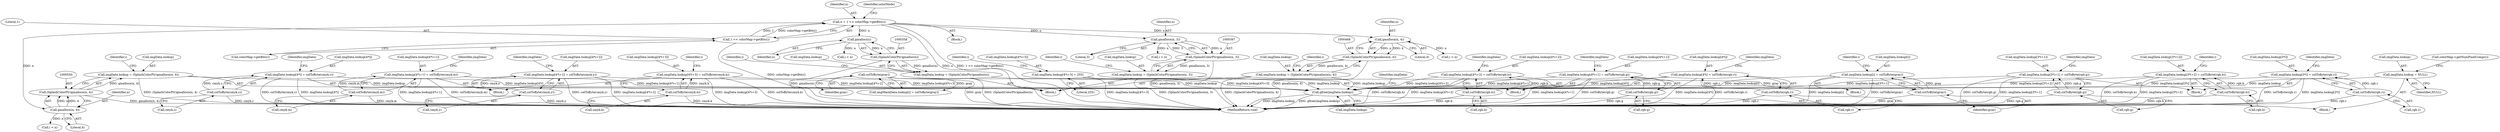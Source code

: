 digraph "0_poppler_7b2d314a61fd0e12f47c62996cb49ec0d1ba747a_12@API" {
"1000654" [label="(Call,gfree(imgData.lookup))"];
"1000574" [label="(Call,imgData.lookup[4*i] = colToByte(cmyk.c))"];
"1000582" [label="(Call,colToByte(cmyk.c))"];
"1000545" [label="(Call,imgData.lookup = (SplashColorPtr)gmallocn(n, 4))"];
"1000549" [label="(Call,(SplashColorPtr)gmallocn(n, 4))"];
"1000551" [label="(Call,gmallocn(n, 4))"];
"1000343" [label="(Call,n = 1 << colorMap->getBits())"];
"1000345" [label="(Call,1 << colorMap->getBits())"];
"1000614" [label="(Call,imgData.lookup[4*i+3] = colToByte(cmyk.k))"];
"1000624" [label="(Call,colToByte(cmyk.k))"];
"1000463" [label="(Call,imgData.lookup = (SplashColorPtr)gmallocn(n, 4))"];
"1000467" [label="(Call,(SplashColorPtr)gmallocn(n, 4))"];
"1000469" [label="(Call,gmallocn(n, 4))"];
"1000504" [label="(Call,imgData.lookup[4*i+1] = colToByte(rgb.g))"];
"1000514" [label="(Call,colToByte(rgb.g))"];
"1000381" [label="(Call,imgData.lookup[i] = colToByte(gray))"];
"1000387" [label="(Call,colToByte(gray))"];
"1000257" [label="(Call,colToByte(gray))"];
"1000600" [label="(Call,imgData.lookup[4*i+2] = colToByte(cmyk.y))"];
"1000610" [label="(Call,colToByte(cmyk.y))"];
"1000333" [label="(Call,imgData.lookup = NULL)"];
"1000532" [label="(Call,imgData.lookup[4*i+3] = 255)"];
"1000433" [label="(Call,imgData.lookup[3*i+1] = colToByte(rgb.g))"];
"1000443" [label="(Call,colToByte(rgb.g))"];
"1000492" [label="(Call,imgData.lookup[4*i] = colToByte(rgb.r))"];
"1000500" [label="(Call,colToByte(rgb.r))"];
"1000392" [label="(Call,imgData.lookup = (SplashColorPtr)gmallocn(n, 3))"];
"1000396" [label="(Call,(SplashColorPtr)gmallocn(n, 3))"];
"1000398" [label="(Call,gmallocn(n, 3))"];
"1000518" [label="(Call,imgData.lookup[4*i+2] = colToByte(rgb.b))"];
"1000528" [label="(Call,colToByte(rgb.b))"];
"1000586" [label="(Call,imgData.lookup[4*i+1] = colToByte(cmyk.m))"];
"1000596" [label="(Call,colToByte(cmyk.m))"];
"1000421" [label="(Call,imgData.lookup[3*i] = colToByte(rgb.r))"];
"1000429" [label="(Call,colToByte(rgb.r))"];
"1000447" [label="(Call,imgData.lookup[3*i+2] = colToByte(rgb.b))"];
"1000457" [label="(Call,colToByte(rgb.b))"];
"1000353" [label="(Call,imgData.lookup = (SplashColorPtr)gmalloc(n))"];
"1000357" [label="(Call,(SplashColorPtr)gmalloc(n))"];
"1000359" [label="(Call,gmalloc(n))"];
"1000457" [label="(Call,colToByte(rgb.b))"];
"1000600" [label="(Call,imgData.lookup[4*i+2] = colToByte(cmyk.y))"];
"1000333" [label="(Call,imgData.lookup = NULL)"];
"1000369" [label="(Identifier,i)"];
"1000429" [label="(Call,colToByte(rgb.r))"];
"1000615" [label="(Call,imgData.lookup[4*i+3])"];
"1000387" [label="(Call,colToByte(gray))"];
"1000556" [label="(Identifier,i)"];
"1000345" [label="(Call,1 << colorMap->getBits())"];
"1000542" [label="(Literal,255)"];
"1000422" [label="(Call,imgData.lookup[3*i])"];
"1000346" [label="(Literal,1)"];
"1000562" [label="(Identifier,i)"];
"1000463" [label="(Call,imgData.lookup = (SplashColorPtr)gmallocn(n, 4))"];
"1000521" [label="(Identifier,imgData)"];
"1000625" [label="(Call,cmyk.k)"];
"1000354" [label="(Call,imgData.lookup)"];
"1000357" [label="(Call,(SplashColorPtr)gmalloc(n))"];
"1000535" [label="(Identifier,imgData)"];
"1000334" [label="(Call,imgData.lookup)"];
"1000410" [label="(Block,)"];
"1000363" [label="(Identifier,i)"];
"1000614" [label="(Call,imgData.lookup[4*i+3] = colToByte(cmyk.k))"];
"1000392" [label="(Call,imgData.lookup = (SplashColorPtr)gmallocn(n, 3))"];
"1000350" [label="(Block,)"];
"1000481" [label="(Block,)"];
"1000251" [label="(Call,imgMaskData.lookup[i] = colToByte(gray))"];
"1000532" [label="(Call,imgData.lookup[4*i+3] = 255)"];
"1000529" [label="(Call,rgb.b)"];
"1000464" [label="(Call,imgData.lookup)"];
"1000458" [label="(Call,rgb.b)"];
"1000447" [label="(Call,imgData.lookup[3*i+2] = colToByte(rgb.b))"];
"1000624" [label="(Call,colToByte(cmyk.k))"];
"1000467" [label="(Call,(SplashColorPtr)gmallocn(n, 4))"];
"1000558" [label="(Call,i < n)"];
"1000589" [label="(Identifier,imgData)"];
"1000501" [label="(Call,rgb.r)"];
"1000617" [label="(Identifier,imgData)"];
"1000342" [label="(Block,)"];
"1000551" [label="(Call,gmallocn(n, 4))"];
"1000433" [label="(Call,imgData.lookup[3*i+1] = colToByte(rgb.g))"];
"1000493" [label="(Call,imgData.lookup[4*i])"];
"1000655" [label="(Call,imgData.lookup)"];
"1000353" [label="(Call,imgData.lookup = (SplashColorPtr)gmalloc(n))"];
"1000476" [label="(Call,i < n)"];
"1000444" [label="(Call,rgb.g)"];
"1000337" [label="(Identifier,NULL)"];
"1000382" [label="(Call,imgData.lookup[i])"];
"1000597" [label="(Call,cmyk.m)"];
"1000370" [label="(Block,)"];
"1000359" [label="(Call,gmalloc(n))"];
"1000393" [label="(Call,imgData.lookup)"];
"1000400" [label="(Literal,3)"];
"1000474" [label="(Identifier,i)"];
"1000662" [label="(MethodReturn,void)"];
"1000601" [label="(Call,imgData.lookup[4*i+2])"];
"1000430" [label="(Call,rgb.r)"];
"1000659" [label="(Identifier,imgData)"];
"1000344" [label="(Identifier,n)"];
"1000553" [label="(Literal,4)"];
"1000443" [label="(Call,colToByte(rgb.g))"];
"1000552" [label="(Identifier,n)"];
"1000533" [label="(Call,imgData.lookup[4*i+3])"];
"1000610" [label="(Call,colToByte(cmyk.y))"];
"1000515" [label="(Call,rgb.g)"];
"1000518" [label="(Call,imgData.lookup[4*i+2] = colToByte(rgb.b))"];
"1000583" [label="(Call,cmyk.c)"];
"1000471" [label="(Literal,4)"];
"1000257" [label="(Call,colToByte(gray))"];
"1000575" [label="(Call,imgData.lookup[4*i])"];
"1000549" [label="(Call,(SplashColorPtr)gmallocn(n, 4))"];
"1000563" [label="(Block,)"];
"1000546" [label="(Call,imgData.lookup)"];
"1000470" [label="(Identifier,n)"];
"1000436" [label="(Identifier,imgData)"];
"1000381" [label="(Call,imgData.lookup[i] = colToByte(gray))"];
"1000507" [label="(Identifier,imgData)"];
"1000586" [label="(Call,imgData.lookup[4*i+1] = colToByte(cmyk.m))"];
"1000343" [label="(Call,n = 1 << colorMap->getBits())"];
"1000347" [label="(Call,colorMap->getBits())"];
"1000349" [label="(Identifier,colorMode)"];
"1000469" [label="(Call,gmallocn(n, 4))"];
"1000574" [label="(Call,imgData.lookup[4*i] = colToByte(cmyk.c))"];
"1000519" [label="(Call,imgData.lookup[4*i+2])"];
"1000421" [label="(Call,imgData.lookup[3*i] = colToByte(rgb.r))"];
"1000403" [label="(Identifier,i)"];
"1000434" [label="(Call,imgData.lookup[3*i+1])"];
"1000399" [label="(Identifier,n)"];
"1000448" [label="(Call,imgData.lookup[3*i+2])"];
"1000587" [label="(Call,imgData.lookup[4*i+1])"];
"1000450" [label="(Identifier,imgData)"];
"1000528" [label="(Call,colToByte(rgb.b))"];
"1000340" [label="(Call,colorMap->getNumPixelComps())"];
"1000603" [label="(Identifier,imgData)"];
"1000365" [label="(Call,i < n)"];
"1000504" [label="(Call,imgData.lookup[4*i+1] = colToByte(rgb.g))"];
"1000409" [label="(Identifier,i)"];
"1000398" [label="(Call,gmallocn(n, 3))"];
"1000360" [label="(Identifier,n)"];
"1000654" [label="(Call,gfree(imgData.lookup))"];
"1000545" [label="(Call,imgData.lookup = (SplashColorPtr)gmallocn(n, 4))"];
"1000514" [label="(Call,colToByte(rgb.g))"];
"1000405" [label="(Call,i < n)"];
"1000388" [label="(Identifier,gray)"];
"1000596" [label="(Call,colToByte(cmyk.m))"];
"1000396" [label="(Call,(SplashColorPtr)gmallocn(n, 3))"];
"1000258" [label="(Identifier,gray)"];
"1000505" [label="(Call,imgData.lookup[4*i+1])"];
"1000492" [label="(Call,imgData.lookup[4*i] = colToByte(rgb.r))"];
"1000500" [label="(Call,colToByte(rgb.r))"];
"1000480" [label="(Identifier,i)"];
"1000611" [label="(Call,cmyk.y)"];
"1000111" [label="(Block,)"];
"1000582" [label="(Call,colToByte(cmyk.c))"];
"1000654" -> "1000111"  [label="AST: "];
"1000654" -> "1000655"  [label="CFG: "];
"1000655" -> "1000654"  [label="AST: "];
"1000659" -> "1000654"  [label="CFG: "];
"1000654" -> "1000662"  [label="DDG: imgData.lookup"];
"1000654" -> "1000662"  [label="DDG: gfree(imgData.lookup)"];
"1000574" -> "1000654"  [label="DDG: imgData.lookup[4*i]"];
"1000545" -> "1000654"  [label="DDG: imgData.lookup"];
"1000614" -> "1000654"  [label="DDG: imgData.lookup[4*i+3]"];
"1000463" -> "1000654"  [label="DDG: imgData.lookup"];
"1000504" -> "1000654"  [label="DDG: imgData.lookup[4*i+1]"];
"1000381" -> "1000654"  [label="DDG: imgData.lookup[i]"];
"1000600" -> "1000654"  [label="DDG: imgData.lookup[4*i+2]"];
"1000333" -> "1000654"  [label="DDG: imgData.lookup"];
"1000532" -> "1000654"  [label="DDG: imgData.lookup[4*i+3]"];
"1000433" -> "1000654"  [label="DDG: imgData.lookup[3*i+1]"];
"1000492" -> "1000654"  [label="DDG: imgData.lookup[4*i]"];
"1000392" -> "1000654"  [label="DDG: imgData.lookup"];
"1000518" -> "1000654"  [label="DDG: imgData.lookup[4*i+2]"];
"1000586" -> "1000654"  [label="DDG: imgData.lookup[4*i+1]"];
"1000421" -> "1000654"  [label="DDG: imgData.lookup[3*i]"];
"1000447" -> "1000654"  [label="DDG: imgData.lookup[3*i+2]"];
"1000353" -> "1000654"  [label="DDG: imgData.lookup"];
"1000574" -> "1000563"  [label="AST: "];
"1000574" -> "1000582"  [label="CFG: "];
"1000575" -> "1000574"  [label="AST: "];
"1000582" -> "1000574"  [label="AST: "];
"1000589" -> "1000574"  [label="CFG: "];
"1000574" -> "1000662"  [label="DDG: imgData.lookup[4*i]"];
"1000574" -> "1000662"  [label="DDG: colToByte(cmyk.c)"];
"1000582" -> "1000574"  [label="DDG: cmyk.c"];
"1000582" -> "1000583"  [label="CFG: "];
"1000583" -> "1000582"  [label="AST: "];
"1000582" -> "1000662"  [label="DDG: cmyk.c"];
"1000545" -> "1000350"  [label="AST: "];
"1000545" -> "1000549"  [label="CFG: "];
"1000546" -> "1000545"  [label="AST: "];
"1000549" -> "1000545"  [label="AST: "];
"1000556" -> "1000545"  [label="CFG: "];
"1000545" -> "1000662"  [label="DDG: (SplashColorPtr)gmallocn(n, 4)"];
"1000549" -> "1000545"  [label="DDG: gmallocn(n, 4)"];
"1000549" -> "1000551"  [label="CFG: "];
"1000550" -> "1000549"  [label="AST: "];
"1000551" -> "1000549"  [label="AST: "];
"1000549" -> "1000662"  [label="DDG: gmallocn(n, 4)"];
"1000551" -> "1000549"  [label="DDG: n"];
"1000551" -> "1000549"  [label="DDG: 4"];
"1000551" -> "1000553"  [label="CFG: "];
"1000552" -> "1000551"  [label="AST: "];
"1000553" -> "1000551"  [label="AST: "];
"1000343" -> "1000551"  [label="DDG: n"];
"1000551" -> "1000558"  [label="DDG: n"];
"1000343" -> "1000342"  [label="AST: "];
"1000343" -> "1000345"  [label="CFG: "];
"1000344" -> "1000343"  [label="AST: "];
"1000345" -> "1000343"  [label="AST: "];
"1000349" -> "1000343"  [label="CFG: "];
"1000343" -> "1000662"  [label="DDG: n"];
"1000343" -> "1000662"  [label="DDG: 1 << colorMap->getBits()"];
"1000345" -> "1000343"  [label="DDG: 1"];
"1000345" -> "1000343"  [label="DDG: colorMap->getBits()"];
"1000343" -> "1000359"  [label="DDG: n"];
"1000343" -> "1000398"  [label="DDG: n"];
"1000343" -> "1000469"  [label="DDG: n"];
"1000345" -> "1000347"  [label="CFG: "];
"1000346" -> "1000345"  [label="AST: "];
"1000347" -> "1000345"  [label="AST: "];
"1000345" -> "1000662"  [label="DDG: colorMap->getBits()"];
"1000614" -> "1000563"  [label="AST: "];
"1000614" -> "1000624"  [label="CFG: "];
"1000615" -> "1000614"  [label="AST: "];
"1000624" -> "1000614"  [label="AST: "];
"1000562" -> "1000614"  [label="CFG: "];
"1000614" -> "1000662"  [label="DDG: colToByte(cmyk.k)"];
"1000614" -> "1000662"  [label="DDG: imgData.lookup[4*i+3]"];
"1000624" -> "1000614"  [label="DDG: cmyk.k"];
"1000624" -> "1000625"  [label="CFG: "];
"1000625" -> "1000624"  [label="AST: "];
"1000624" -> "1000662"  [label="DDG: cmyk.k"];
"1000463" -> "1000350"  [label="AST: "];
"1000463" -> "1000467"  [label="CFG: "];
"1000464" -> "1000463"  [label="AST: "];
"1000467" -> "1000463"  [label="AST: "];
"1000474" -> "1000463"  [label="CFG: "];
"1000463" -> "1000662"  [label="DDG: (SplashColorPtr)gmallocn(n, 4)"];
"1000467" -> "1000463"  [label="DDG: gmallocn(n, 4)"];
"1000467" -> "1000469"  [label="CFG: "];
"1000468" -> "1000467"  [label="AST: "];
"1000469" -> "1000467"  [label="AST: "];
"1000467" -> "1000662"  [label="DDG: gmallocn(n, 4)"];
"1000469" -> "1000467"  [label="DDG: n"];
"1000469" -> "1000467"  [label="DDG: 4"];
"1000469" -> "1000471"  [label="CFG: "];
"1000470" -> "1000469"  [label="AST: "];
"1000471" -> "1000469"  [label="AST: "];
"1000469" -> "1000476"  [label="DDG: n"];
"1000504" -> "1000481"  [label="AST: "];
"1000504" -> "1000514"  [label="CFG: "];
"1000505" -> "1000504"  [label="AST: "];
"1000514" -> "1000504"  [label="AST: "];
"1000521" -> "1000504"  [label="CFG: "];
"1000504" -> "1000662"  [label="DDG: colToByte(rgb.g)"];
"1000504" -> "1000662"  [label="DDG: imgData.lookup[4*i+1]"];
"1000514" -> "1000504"  [label="DDG: rgb.g"];
"1000514" -> "1000515"  [label="CFG: "];
"1000515" -> "1000514"  [label="AST: "];
"1000514" -> "1000662"  [label="DDG: rgb.g"];
"1000381" -> "1000370"  [label="AST: "];
"1000381" -> "1000387"  [label="CFG: "];
"1000382" -> "1000381"  [label="AST: "];
"1000387" -> "1000381"  [label="AST: "];
"1000369" -> "1000381"  [label="CFG: "];
"1000381" -> "1000662"  [label="DDG: colToByte(gray)"];
"1000381" -> "1000662"  [label="DDG: imgData.lookup[i]"];
"1000387" -> "1000381"  [label="DDG: gray"];
"1000387" -> "1000388"  [label="CFG: "];
"1000388" -> "1000387"  [label="AST: "];
"1000387" -> "1000662"  [label="DDG: gray"];
"1000257" -> "1000387"  [label="DDG: gray"];
"1000257" -> "1000251"  [label="AST: "];
"1000257" -> "1000258"  [label="CFG: "];
"1000258" -> "1000257"  [label="AST: "];
"1000251" -> "1000257"  [label="CFG: "];
"1000257" -> "1000662"  [label="DDG: gray"];
"1000257" -> "1000251"  [label="DDG: gray"];
"1000600" -> "1000563"  [label="AST: "];
"1000600" -> "1000610"  [label="CFG: "];
"1000601" -> "1000600"  [label="AST: "];
"1000610" -> "1000600"  [label="AST: "];
"1000617" -> "1000600"  [label="CFG: "];
"1000600" -> "1000662"  [label="DDG: colToByte(cmyk.y)"];
"1000600" -> "1000662"  [label="DDG: imgData.lookup[4*i+2]"];
"1000610" -> "1000600"  [label="DDG: cmyk.y"];
"1000610" -> "1000611"  [label="CFG: "];
"1000611" -> "1000610"  [label="AST: "];
"1000610" -> "1000662"  [label="DDG: cmyk.y"];
"1000333" -> "1000111"  [label="AST: "];
"1000333" -> "1000337"  [label="CFG: "];
"1000334" -> "1000333"  [label="AST: "];
"1000337" -> "1000333"  [label="AST: "];
"1000340" -> "1000333"  [label="CFG: "];
"1000532" -> "1000481"  [label="AST: "];
"1000532" -> "1000542"  [label="CFG: "];
"1000533" -> "1000532"  [label="AST: "];
"1000542" -> "1000532"  [label="AST: "];
"1000480" -> "1000532"  [label="CFG: "];
"1000532" -> "1000662"  [label="DDG: imgData.lookup[4*i+3]"];
"1000433" -> "1000410"  [label="AST: "];
"1000433" -> "1000443"  [label="CFG: "];
"1000434" -> "1000433"  [label="AST: "];
"1000443" -> "1000433"  [label="AST: "];
"1000450" -> "1000433"  [label="CFG: "];
"1000433" -> "1000662"  [label="DDG: colToByte(rgb.g)"];
"1000433" -> "1000662"  [label="DDG: imgData.lookup[3*i+1]"];
"1000443" -> "1000433"  [label="DDG: rgb.g"];
"1000443" -> "1000444"  [label="CFG: "];
"1000444" -> "1000443"  [label="AST: "];
"1000443" -> "1000662"  [label="DDG: rgb.g"];
"1000492" -> "1000481"  [label="AST: "];
"1000492" -> "1000500"  [label="CFG: "];
"1000493" -> "1000492"  [label="AST: "];
"1000500" -> "1000492"  [label="AST: "];
"1000507" -> "1000492"  [label="CFG: "];
"1000492" -> "1000662"  [label="DDG: imgData.lookup[4*i]"];
"1000492" -> "1000662"  [label="DDG: colToByte(rgb.r)"];
"1000500" -> "1000492"  [label="DDG: rgb.r"];
"1000500" -> "1000501"  [label="CFG: "];
"1000501" -> "1000500"  [label="AST: "];
"1000500" -> "1000662"  [label="DDG: rgb.r"];
"1000392" -> "1000350"  [label="AST: "];
"1000392" -> "1000396"  [label="CFG: "];
"1000393" -> "1000392"  [label="AST: "];
"1000396" -> "1000392"  [label="AST: "];
"1000403" -> "1000392"  [label="CFG: "];
"1000392" -> "1000662"  [label="DDG: (SplashColorPtr)gmallocn(n, 3)"];
"1000396" -> "1000392"  [label="DDG: gmallocn(n, 3)"];
"1000396" -> "1000398"  [label="CFG: "];
"1000397" -> "1000396"  [label="AST: "];
"1000398" -> "1000396"  [label="AST: "];
"1000396" -> "1000662"  [label="DDG: gmallocn(n, 3)"];
"1000398" -> "1000396"  [label="DDG: n"];
"1000398" -> "1000396"  [label="DDG: 3"];
"1000398" -> "1000400"  [label="CFG: "];
"1000399" -> "1000398"  [label="AST: "];
"1000400" -> "1000398"  [label="AST: "];
"1000398" -> "1000405"  [label="DDG: n"];
"1000518" -> "1000481"  [label="AST: "];
"1000518" -> "1000528"  [label="CFG: "];
"1000519" -> "1000518"  [label="AST: "];
"1000528" -> "1000518"  [label="AST: "];
"1000535" -> "1000518"  [label="CFG: "];
"1000518" -> "1000662"  [label="DDG: colToByte(rgb.b)"];
"1000518" -> "1000662"  [label="DDG: imgData.lookup[4*i+2]"];
"1000528" -> "1000518"  [label="DDG: rgb.b"];
"1000528" -> "1000529"  [label="CFG: "];
"1000529" -> "1000528"  [label="AST: "];
"1000528" -> "1000662"  [label="DDG: rgb.b"];
"1000586" -> "1000563"  [label="AST: "];
"1000586" -> "1000596"  [label="CFG: "];
"1000587" -> "1000586"  [label="AST: "];
"1000596" -> "1000586"  [label="AST: "];
"1000603" -> "1000586"  [label="CFG: "];
"1000586" -> "1000662"  [label="DDG: colToByte(cmyk.m)"];
"1000586" -> "1000662"  [label="DDG: imgData.lookup[4*i+1]"];
"1000596" -> "1000586"  [label="DDG: cmyk.m"];
"1000596" -> "1000597"  [label="CFG: "];
"1000597" -> "1000596"  [label="AST: "];
"1000596" -> "1000662"  [label="DDG: cmyk.m"];
"1000421" -> "1000410"  [label="AST: "];
"1000421" -> "1000429"  [label="CFG: "];
"1000422" -> "1000421"  [label="AST: "];
"1000429" -> "1000421"  [label="AST: "];
"1000436" -> "1000421"  [label="CFG: "];
"1000421" -> "1000662"  [label="DDG: imgData.lookup[3*i]"];
"1000421" -> "1000662"  [label="DDG: colToByte(rgb.r)"];
"1000429" -> "1000421"  [label="DDG: rgb.r"];
"1000429" -> "1000430"  [label="CFG: "];
"1000430" -> "1000429"  [label="AST: "];
"1000429" -> "1000662"  [label="DDG: rgb.r"];
"1000447" -> "1000410"  [label="AST: "];
"1000447" -> "1000457"  [label="CFG: "];
"1000448" -> "1000447"  [label="AST: "];
"1000457" -> "1000447"  [label="AST: "];
"1000409" -> "1000447"  [label="CFG: "];
"1000447" -> "1000662"  [label="DDG: colToByte(rgb.b)"];
"1000447" -> "1000662"  [label="DDG: imgData.lookup[3*i+2]"];
"1000457" -> "1000447"  [label="DDG: rgb.b"];
"1000457" -> "1000458"  [label="CFG: "];
"1000458" -> "1000457"  [label="AST: "];
"1000457" -> "1000662"  [label="DDG: rgb.b"];
"1000353" -> "1000350"  [label="AST: "];
"1000353" -> "1000357"  [label="CFG: "];
"1000354" -> "1000353"  [label="AST: "];
"1000357" -> "1000353"  [label="AST: "];
"1000363" -> "1000353"  [label="CFG: "];
"1000353" -> "1000662"  [label="DDG: (SplashColorPtr)gmalloc(n)"];
"1000357" -> "1000353"  [label="DDG: gmalloc(n)"];
"1000357" -> "1000359"  [label="CFG: "];
"1000358" -> "1000357"  [label="AST: "];
"1000359" -> "1000357"  [label="AST: "];
"1000357" -> "1000662"  [label="DDG: gmalloc(n)"];
"1000359" -> "1000357"  [label="DDG: n"];
"1000359" -> "1000360"  [label="CFG: "];
"1000360" -> "1000359"  [label="AST: "];
"1000359" -> "1000365"  [label="DDG: n"];
}
